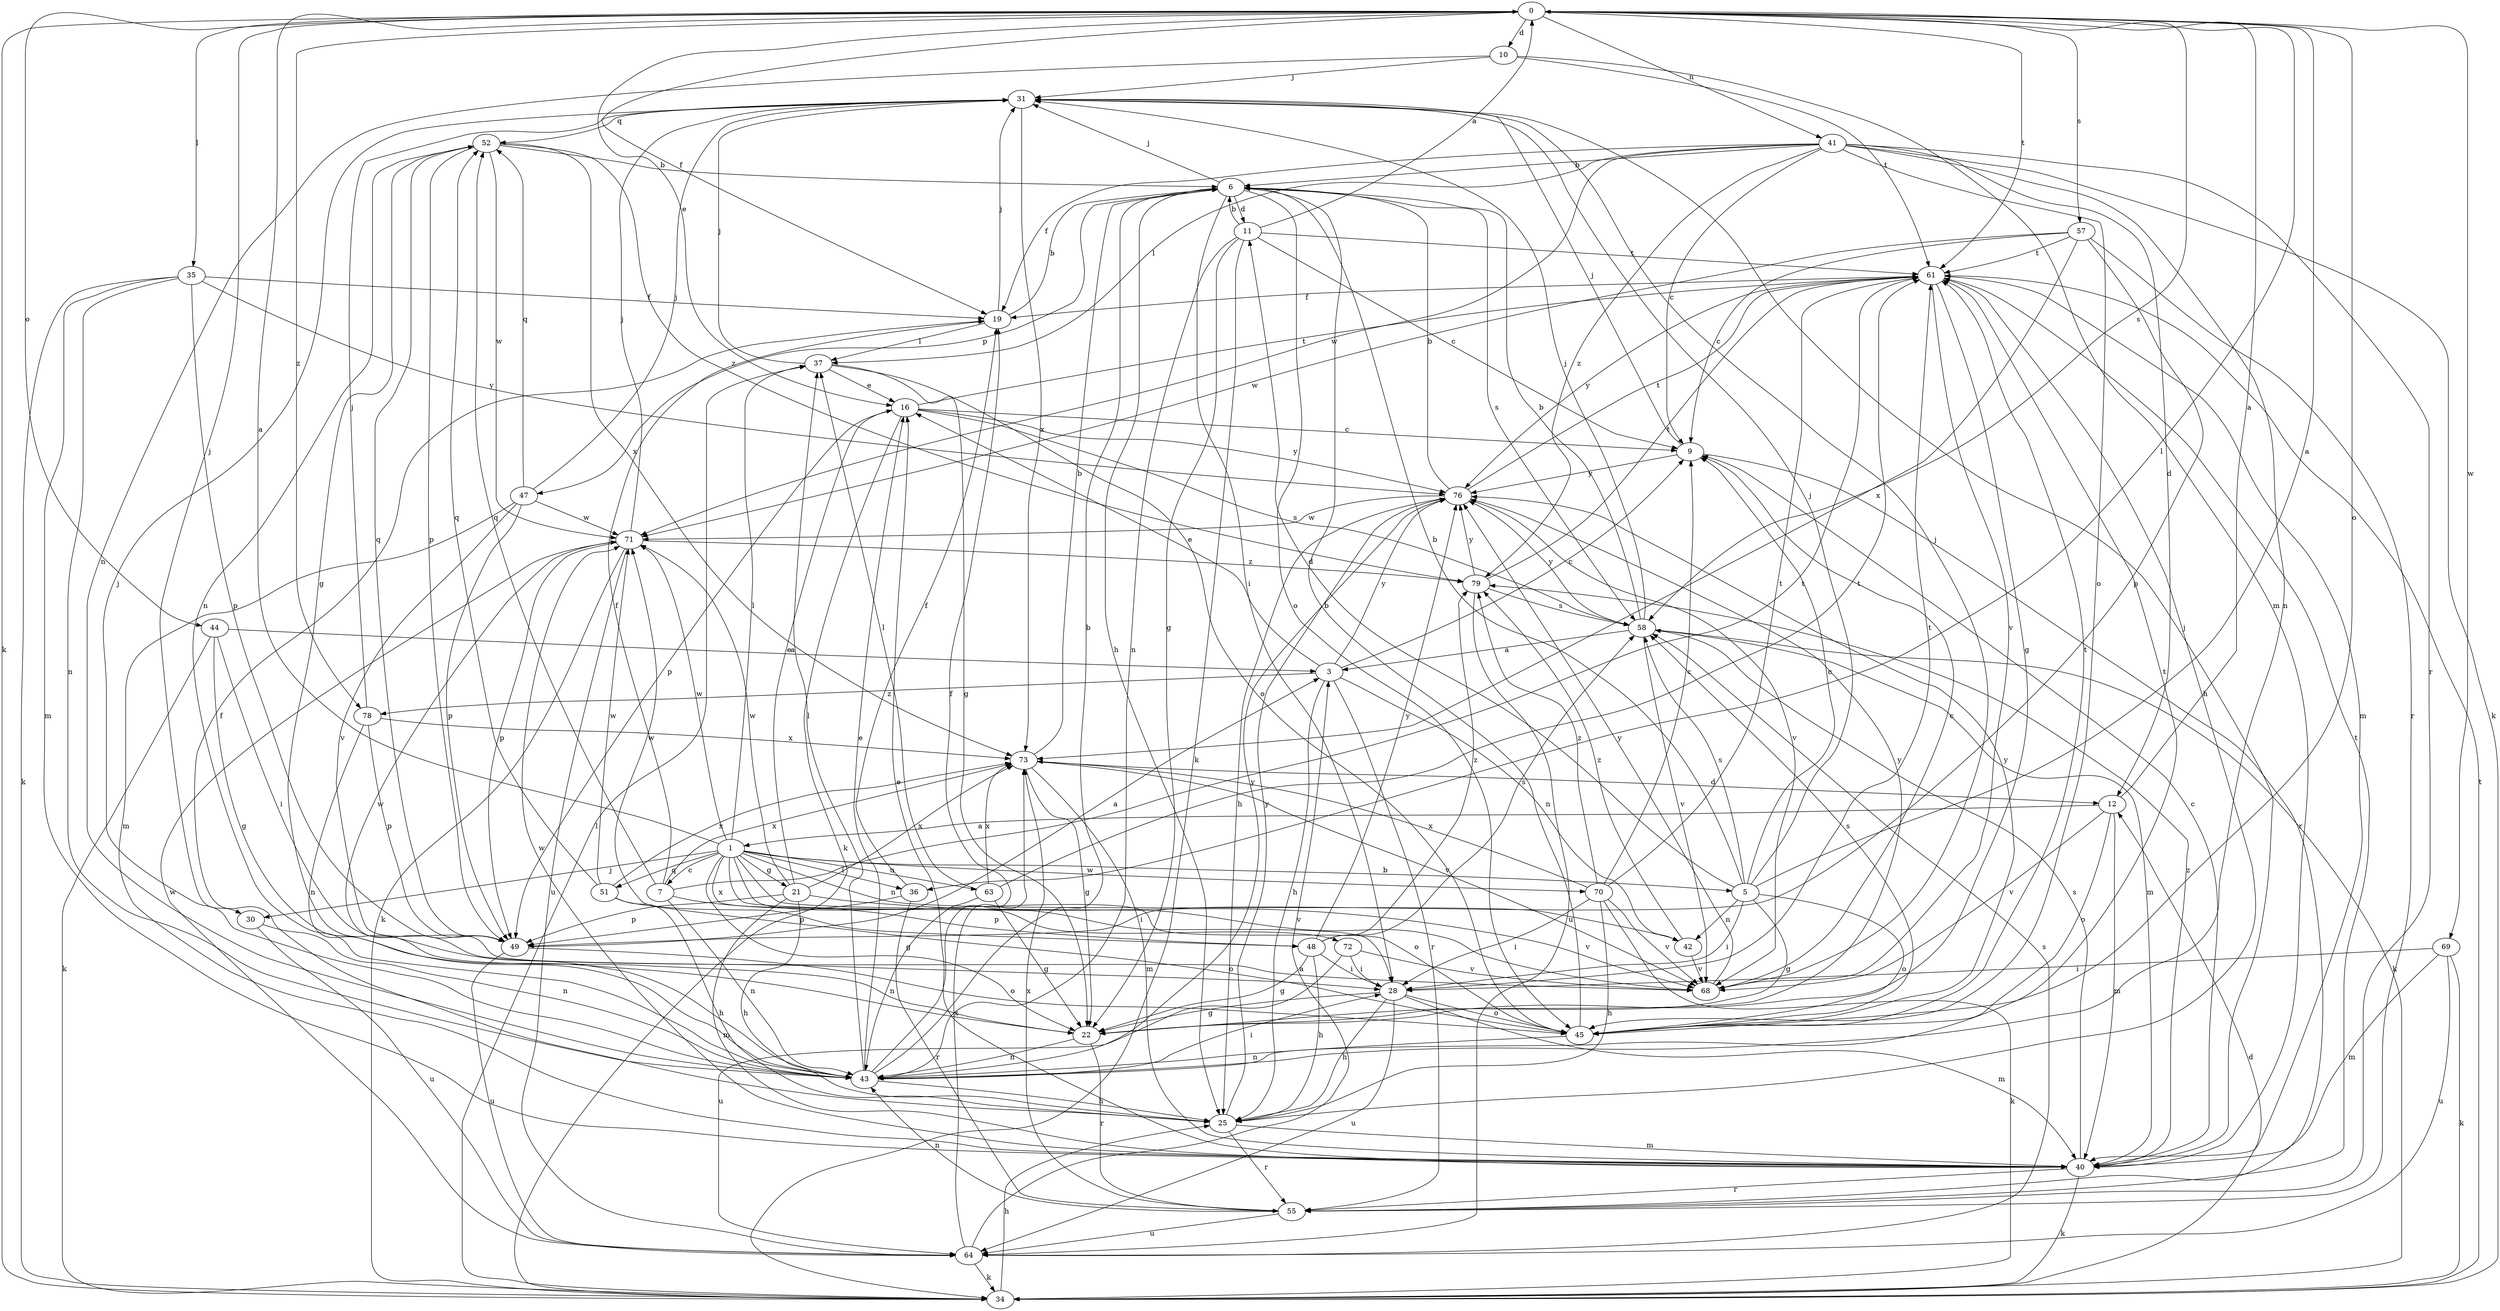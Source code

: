 strict digraph  {
0;
1;
3;
5;
6;
7;
9;
10;
11;
12;
16;
19;
21;
22;
25;
28;
30;
31;
34;
35;
36;
37;
40;
41;
42;
43;
44;
45;
47;
48;
49;
51;
52;
55;
57;
58;
61;
63;
64;
68;
69;
70;
71;
72;
73;
76;
78;
79;
0 -> 10  [label=d];
0 -> 16  [label=e];
0 -> 19  [label=f];
0 -> 30  [label=j];
0 -> 34  [label=k];
0 -> 35  [label=l];
0 -> 36  [label=l];
0 -> 41  [label=n];
0 -> 44  [label=o];
0 -> 45  [label=o];
0 -> 57  [label=s];
0 -> 58  [label=s];
0 -> 61  [label=t];
0 -> 69  [label=w];
0 -> 78  [label=z];
1 -> 0  [label=a];
1 -> 5  [label=b];
1 -> 7  [label=c];
1 -> 21  [label=g];
1 -> 22  [label=g];
1 -> 28  [label=i];
1 -> 30  [label=j];
1 -> 36  [label=l];
1 -> 37  [label=l];
1 -> 42  [label=n];
1 -> 45  [label=o];
1 -> 51  [label=q];
1 -> 63  [label=u];
1 -> 68  [label=v];
1 -> 70  [label=w];
1 -> 71  [label=w];
1 -> 72  [label=x];
3 -> 9  [label=c];
3 -> 16  [label=e];
3 -> 25  [label=h];
3 -> 42  [label=n];
3 -> 55  [label=r];
3 -> 76  [label=y];
3 -> 78  [label=z];
5 -> 0  [label=a];
5 -> 6  [label=b];
5 -> 9  [label=c];
5 -> 11  [label=d];
5 -> 22  [label=g];
5 -> 28  [label=i];
5 -> 31  [label=j];
5 -> 42  [label=n];
5 -> 45  [label=o];
5 -> 58  [label=s];
6 -> 11  [label=d];
6 -> 25  [label=h];
6 -> 28  [label=i];
6 -> 31  [label=j];
6 -> 45  [label=o];
6 -> 47  [label=p];
6 -> 58  [label=s];
7 -> 19  [label=f];
7 -> 43  [label=n];
7 -> 48  [label=p];
7 -> 52  [label=q];
7 -> 61  [label=t];
7 -> 73  [label=x];
9 -> 31  [label=j];
9 -> 55  [label=r];
9 -> 76  [label=y];
10 -> 31  [label=j];
10 -> 40  [label=m];
10 -> 43  [label=n];
10 -> 61  [label=t];
11 -> 0  [label=a];
11 -> 6  [label=b];
11 -> 9  [label=c];
11 -> 22  [label=g];
11 -> 34  [label=k];
11 -> 43  [label=n];
11 -> 61  [label=t];
12 -> 0  [label=a];
12 -> 1  [label=a];
12 -> 40  [label=m];
12 -> 45  [label=o];
12 -> 68  [label=v];
16 -> 9  [label=c];
16 -> 34  [label=k];
16 -> 49  [label=p];
16 -> 58  [label=s];
16 -> 61  [label=t];
16 -> 76  [label=y];
19 -> 6  [label=b];
19 -> 31  [label=j];
19 -> 37  [label=l];
21 -> 16  [label=e];
21 -> 25  [label=h];
21 -> 40  [label=m];
21 -> 49  [label=p];
21 -> 68  [label=v];
21 -> 71  [label=w];
21 -> 73  [label=x];
22 -> 43  [label=n];
22 -> 55  [label=r];
22 -> 76  [label=y];
25 -> 19  [label=f];
25 -> 40  [label=m];
25 -> 55  [label=r];
25 -> 76  [label=y];
28 -> 22  [label=g];
28 -> 25  [label=h];
28 -> 40  [label=m];
28 -> 45  [label=o];
28 -> 61  [label=t];
28 -> 64  [label=u];
30 -> 43  [label=n];
30 -> 64  [label=u];
31 -> 52  [label=q];
31 -> 73  [label=x];
34 -> 12  [label=d];
34 -> 25  [label=h];
34 -> 37  [label=l];
34 -> 61  [label=t];
35 -> 19  [label=f];
35 -> 34  [label=k];
35 -> 40  [label=m];
35 -> 43  [label=n];
35 -> 49  [label=p];
35 -> 76  [label=y];
36 -> 19  [label=f];
36 -> 49  [label=p];
36 -> 55  [label=r];
37 -> 16  [label=e];
37 -> 22  [label=g];
37 -> 31  [label=j];
37 -> 45  [label=o];
40 -> 9  [label=c];
40 -> 16  [label=e];
40 -> 31  [label=j];
40 -> 34  [label=k];
40 -> 55  [label=r];
40 -> 58  [label=s];
40 -> 71  [label=w];
40 -> 79  [label=z];
41 -> 6  [label=b];
41 -> 9  [label=c];
41 -> 12  [label=d];
41 -> 19  [label=f];
41 -> 34  [label=k];
41 -> 37  [label=l];
41 -> 43  [label=n];
41 -> 45  [label=o];
41 -> 55  [label=r];
41 -> 71  [label=w];
41 -> 79  [label=z];
42 -> 68  [label=v];
42 -> 79  [label=z];
43 -> 6  [label=b];
43 -> 16  [label=e];
43 -> 19  [label=f];
43 -> 25  [label=h];
43 -> 28  [label=i];
43 -> 31  [label=j];
43 -> 37  [label=l];
43 -> 61  [label=t];
43 -> 71  [label=w];
43 -> 76  [label=y];
44 -> 3  [label=a];
44 -> 22  [label=g];
44 -> 28  [label=i];
44 -> 34  [label=k];
45 -> 6  [label=b];
45 -> 43  [label=n];
45 -> 58  [label=s];
45 -> 61  [label=t];
45 -> 76  [label=y];
47 -> 31  [label=j];
47 -> 40  [label=m];
47 -> 49  [label=p];
47 -> 52  [label=q];
47 -> 68  [label=v];
47 -> 71  [label=w];
48 -> 22  [label=g];
48 -> 25  [label=h];
48 -> 28  [label=i];
48 -> 58  [label=s];
48 -> 71  [label=w];
48 -> 76  [label=y];
48 -> 79  [label=z];
49 -> 3  [label=a];
49 -> 45  [label=o];
49 -> 52  [label=q];
49 -> 64  [label=u];
51 -> 25  [label=h];
51 -> 45  [label=o];
51 -> 52  [label=q];
51 -> 71  [label=w];
51 -> 73  [label=x];
52 -> 6  [label=b];
52 -> 22  [label=g];
52 -> 43  [label=n];
52 -> 49  [label=p];
52 -> 71  [label=w];
52 -> 73  [label=x];
52 -> 79  [label=z];
55 -> 43  [label=n];
55 -> 61  [label=t];
55 -> 64  [label=u];
55 -> 73  [label=x];
57 -> 9  [label=c];
57 -> 49  [label=p];
57 -> 55  [label=r];
57 -> 61  [label=t];
57 -> 71  [label=w];
57 -> 73  [label=x];
58 -> 3  [label=a];
58 -> 6  [label=b];
58 -> 31  [label=j];
58 -> 34  [label=k];
58 -> 40  [label=m];
58 -> 68  [label=v];
58 -> 76  [label=y];
61 -> 19  [label=f];
61 -> 22  [label=g];
61 -> 25  [label=h];
61 -> 40  [label=m];
61 -> 68  [label=v];
61 -> 76  [label=y];
63 -> 22  [label=g];
63 -> 37  [label=l];
63 -> 43  [label=n];
63 -> 61  [label=t];
63 -> 73  [label=x];
64 -> 3  [label=a];
64 -> 34  [label=k];
64 -> 58  [label=s];
64 -> 71  [label=w];
64 -> 73  [label=x];
68 -> 9  [label=c];
68 -> 31  [label=j];
68 -> 76  [label=y];
69 -> 28  [label=i];
69 -> 34  [label=k];
69 -> 40  [label=m];
69 -> 64  [label=u];
70 -> 9  [label=c];
70 -> 25  [label=h];
70 -> 28  [label=i];
70 -> 34  [label=k];
70 -> 61  [label=t];
70 -> 68  [label=v];
70 -> 73  [label=x];
70 -> 79  [label=z];
71 -> 31  [label=j];
71 -> 34  [label=k];
71 -> 49  [label=p];
71 -> 64  [label=u];
71 -> 79  [label=z];
72 -> 28  [label=i];
72 -> 64  [label=u];
72 -> 68  [label=v];
73 -> 6  [label=b];
73 -> 12  [label=d];
73 -> 22  [label=g];
73 -> 40  [label=m];
73 -> 68  [label=v];
76 -> 6  [label=b];
76 -> 25  [label=h];
76 -> 61  [label=t];
76 -> 68  [label=v];
76 -> 71  [label=w];
78 -> 31  [label=j];
78 -> 43  [label=n];
78 -> 49  [label=p];
78 -> 73  [label=x];
79 -> 58  [label=s];
79 -> 61  [label=t];
79 -> 64  [label=u];
79 -> 76  [label=y];
}
